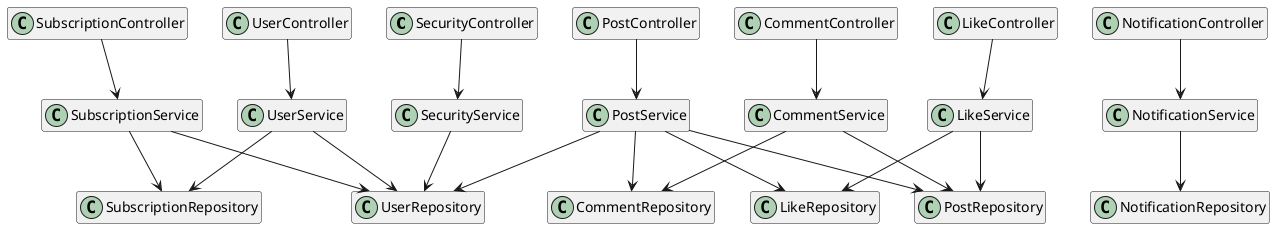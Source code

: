 @startuml
hide empty members

class SecurityController {}

SecurityController --> SecurityService
SecurityService --> UserRepository

UserController --> UserService
UserService --> UserRepository
UserService --> SubscriptionRepository

PostController --> PostService
PostService --> PostRepository
PostService --> LikeRepository
PostService --> CommentRepository
PostService --> UserRepository

CommentController --> CommentService
CommentService --> CommentRepository
CommentService --> PostRepository

SubscriptionController --> SubscriptionService
SubscriptionService --> SubscriptionRepository
SubscriptionService --> UserRepository

LikeController --> LikeService
LikeService --> LikeRepository
LikeService --> PostRepository

NotificationController --> NotificationService
NotificationService --> NotificationRepository
@enduml
